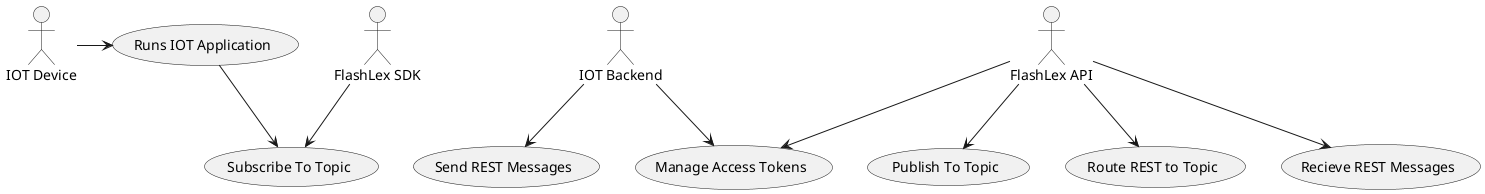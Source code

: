 @startuml usecase
' :IOT Developer: as Dev
:IOT Device: as Thing
:IOT Backend: as IOTBackend
:FlashLex API: as API
:FlashLex SDK: as SDK

Thing->(Runs IOT Application)
SDK-->(Subscribe To Topic)
API-->(Publish To Topic)
API-->(Route REST to Topic)
(Runs IOT Application)-->(Subscribe To Topic)

IOTBackend-->(Manage Access Tokens)
IOTBackend-->(Send REST Messages)
API-->(Manage Access Tokens)
API-->(Recieve REST Messages)





@enduml